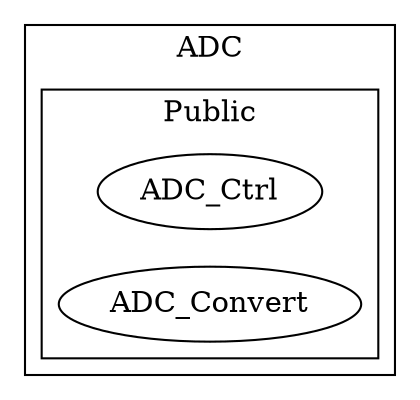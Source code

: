 digraph {
    rankdir="LR";
    compound=true;
    subgraph cluster_ADC {
    label="ADC";
    rank="same";
    subgraph cluster_Public_ADC {
    label="Public";
    Node0 [label="ADC_Ctrl"];Node1 [label="ADC_Convert"];
}
subgraph cluster_Private_ADC {
    label="Private";
    
}

}

	
}
